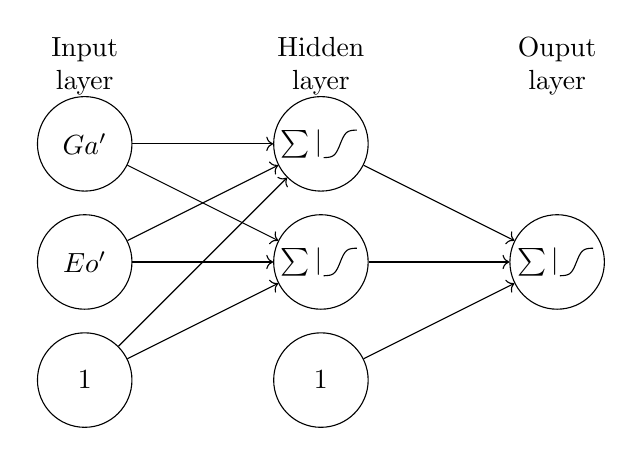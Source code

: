 ﻿\tikzset{%
  every neuron/.style={
    circle,
    draw,
    minimum size=1.2cm
  },
  neuron missing/.style={
    draw=none, 
    scale=4,
    text height=0.333cm,
    execute at begin node=\color{black}$\vdots$
  },
  sig/.style={path picture= {
    \begin{scope}[x=1pt,y=10pt]
      \node (bla) at (-7,0) {$\sum|$};
      \draw plot[domain=-6:6] (\x + 7 ,{1/(1 + exp(-\x ))-0.5});
    \end{scope}
    }
  }
}
\begin{tikzpicture}

\node [every neuron/.try, neuron 1/.try] (input-1) at (0,2.5-1) {$Ga^\prime$};
\node [every neuron/.try, neuron 2/.try] (input-2) at (0,2.5-2.5) {$Eo^\prime$};
\node [every neuron/.try, neuron 3/.try] (input-3) at (0,2.5-4) {$1$};

\node [every neuron/.try, neuron 1/.try, sig ] (hidden-1) at (3,2.5-1) {};
\node [every neuron/.try, neuron 2/.try, sig ] (hidden-2) at (3,2.5-2.5) {};
\node [every neuron/.try, neuron 3/.try] (hidden-3) at (3,2.5-4) {$1$};

\node [every neuron/.try, neuron 1/.try, sig ] (output-1) at (6,1.5-1.5) {};

\foreach \i in {1,2,3}
  \foreach \j in {1,2}
    \draw [->] (input-\i) -- (hidden-\j);

\foreach \i in {1,2,3}
  \foreach \j in {1}
    \draw [->] (hidden-\i) -- (output-\j);

\foreach \l [count=\x from 0] in {Input, Hidden, Ouput}
  \node [align=center, above] at (\x*3,2) {\l \\ layer};

\end{tikzpicture}
